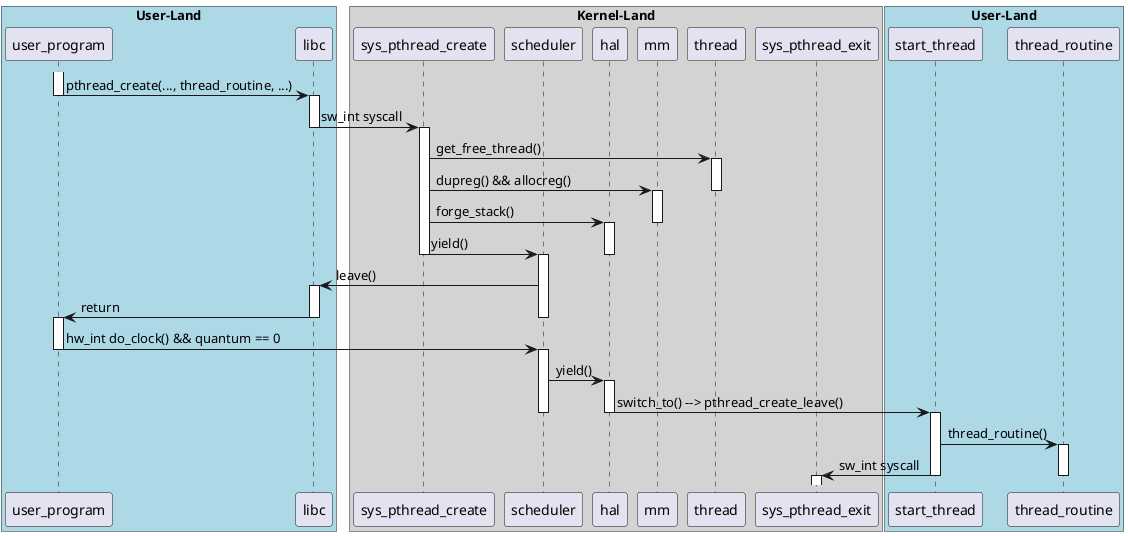 @startuml

box "User-Land" #LightBlue
	participant user_program
	participant libc
end box

box "Kernel-Land" #LightGrey
	participant sys_pthread_create
	participant scheduler
	participant hal
	participant mm
	participant thread
	participant sys_pthread_exit
end box

box "User-Land" #LightBlue
	participant start_thread
	participant thread_routine
end box

activate user_program
user_program -> libc : pthread_create(..., thread_routine, ...)

deactivate user_program
activate libc
libc -> sys_pthread_create : sw_int syscall

deactivate libc
activate sys_pthread_create
sys_pthread_create -> thread : get_free_thread()

activate thread
sys_pthread_create -> mm : dupreg() && allocreg()

deactivate thread
activate mm
sys_pthread_create -> hal : forge_stack()

deactivate mm
activate hal
sys_pthread_create -> scheduler : yield()

deactivate hal
deactivate sys_pthread_create
activate scheduler
scheduler -> libc : leave()

activate libc
libc -> user_program : return

deactivate libc
deactivate scheduler
deactivate sys_pthread_create
deactivate libc
activate user_program
user_program -> scheduler : hw_int do_clock() && quantum == 0

deactivate user_program
activate scheduler
scheduler -> hal : yield()

activate hal
hal -> start_thread : switch_to() --> pthread_create_leave()

deactivate scheduler
deactivate hal
activate start_thread
start_thread -> thread_routine : thread_routine()

activate thread_routine
start_thread -> sys_pthread_exit : sw_int syscall

deactivate thread_routine
deactivate start_thread
activate sys_pthread_exit

@enduml
